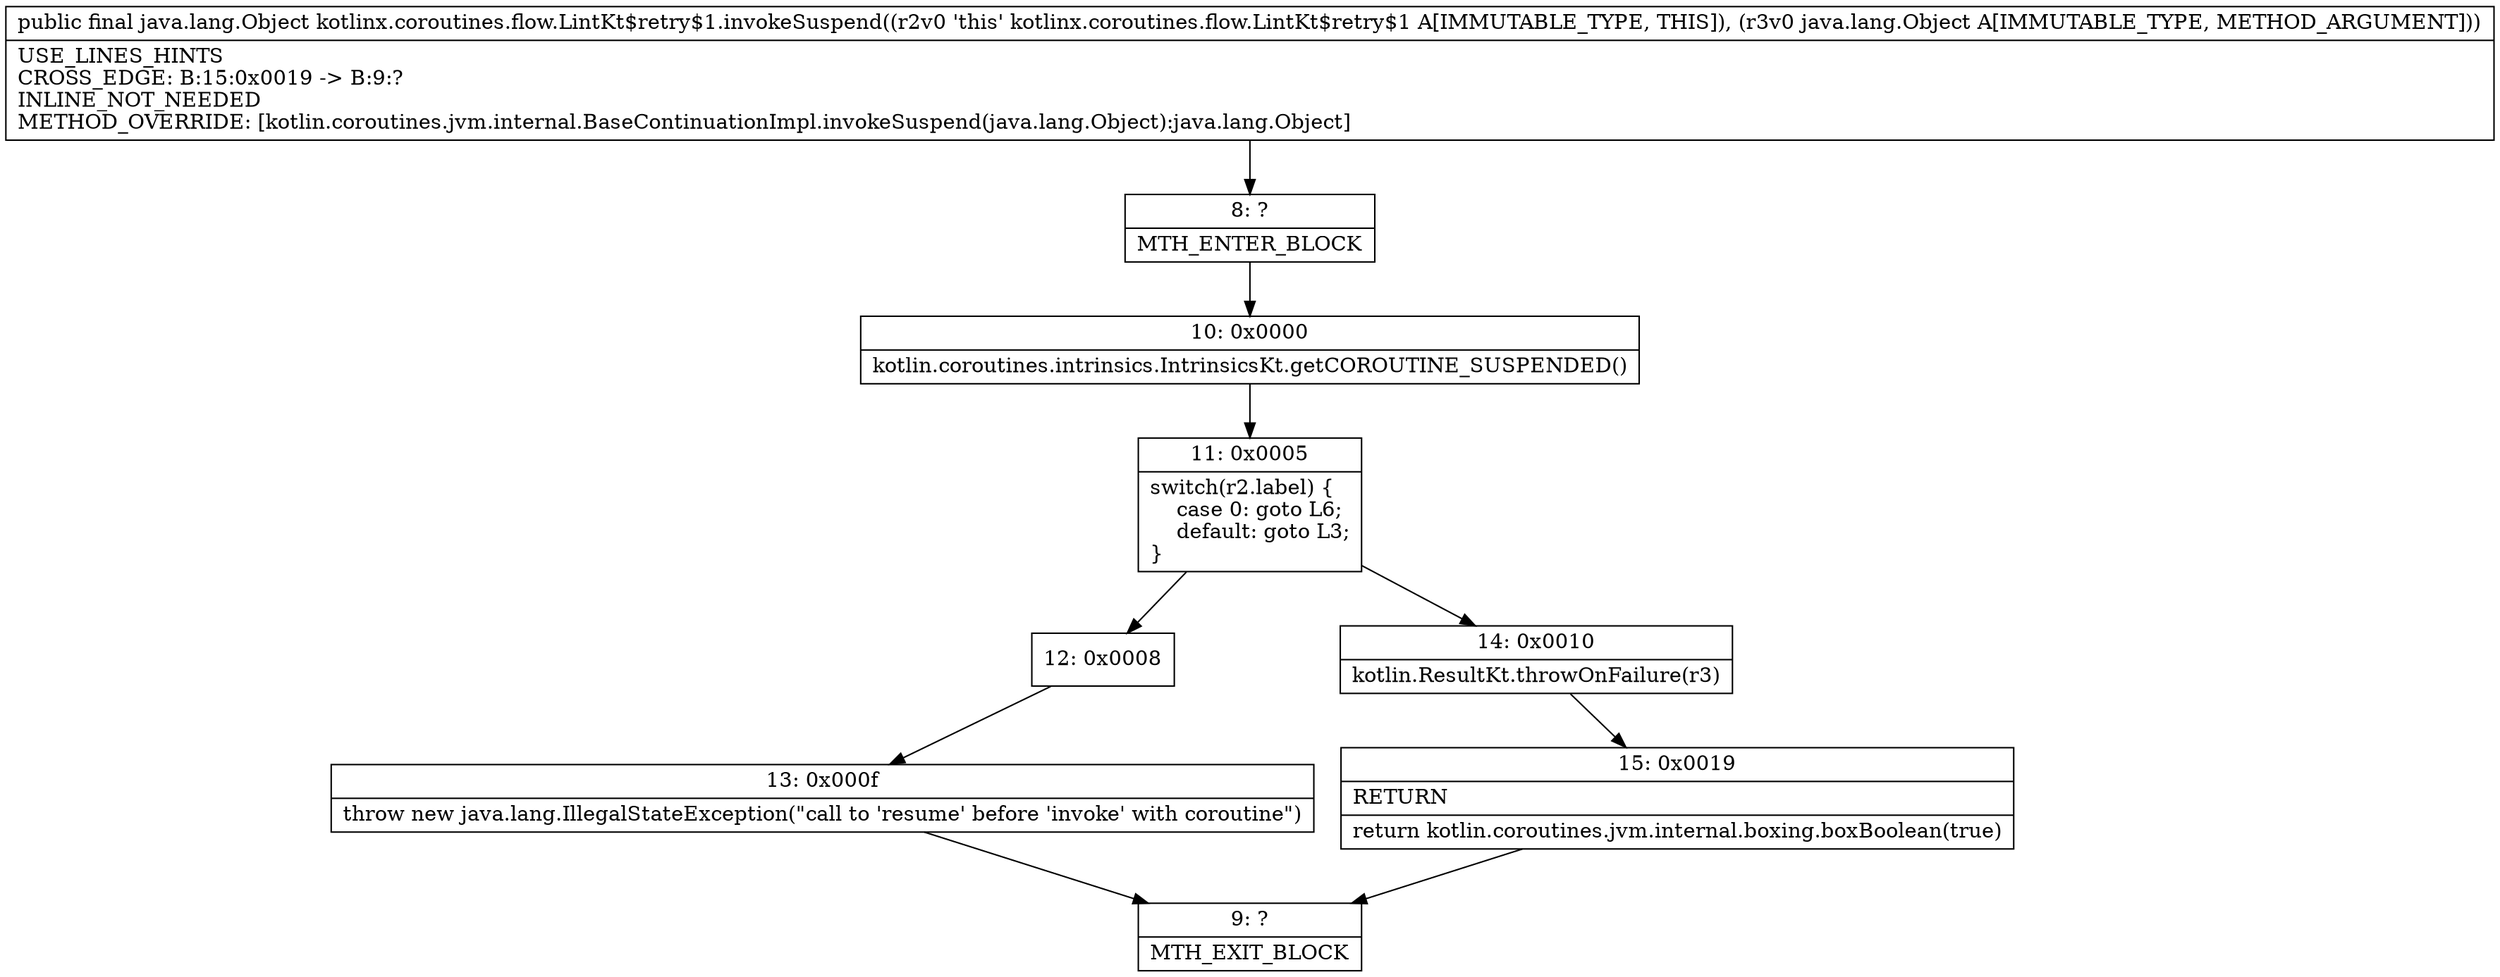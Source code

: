 digraph "CFG forkotlinx.coroutines.flow.LintKt$retry$1.invokeSuspend(Ljava\/lang\/Object;)Ljava\/lang\/Object;" {
Node_8 [shape=record,label="{8\:\ ?|MTH_ENTER_BLOCK\l}"];
Node_10 [shape=record,label="{10\:\ 0x0000|kotlin.coroutines.intrinsics.IntrinsicsKt.getCOROUTINE_SUSPENDED()\l}"];
Node_11 [shape=record,label="{11\:\ 0x0005|switch(r2.label) \{\l    case 0: goto L6;\l    default: goto L3;\l\}\l}"];
Node_12 [shape=record,label="{12\:\ 0x0008}"];
Node_13 [shape=record,label="{13\:\ 0x000f|throw new java.lang.IllegalStateException(\"call to 'resume' before 'invoke' with coroutine\")\l}"];
Node_9 [shape=record,label="{9\:\ ?|MTH_EXIT_BLOCK\l}"];
Node_14 [shape=record,label="{14\:\ 0x0010|kotlin.ResultKt.throwOnFailure(r3)\l}"];
Node_15 [shape=record,label="{15\:\ 0x0019|RETURN\l|return kotlin.coroutines.jvm.internal.boxing.boxBoolean(true)\l}"];
MethodNode[shape=record,label="{public final java.lang.Object kotlinx.coroutines.flow.LintKt$retry$1.invokeSuspend((r2v0 'this' kotlinx.coroutines.flow.LintKt$retry$1 A[IMMUTABLE_TYPE, THIS]), (r3v0 java.lang.Object A[IMMUTABLE_TYPE, METHOD_ARGUMENT]))  | USE_LINES_HINTS\lCROSS_EDGE: B:15:0x0019 \-\> B:9:?\lINLINE_NOT_NEEDED\lMETHOD_OVERRIDE: [kotlin.coroutines.jvm.internal.BaseContinuationImpl.invokeSuspend(java.lang.Object):java.lang.Object]\l}"];
MethodNode -> Node_8;Node_8 -> Node_10;
Node_10 -> Node_11;
Node_11 -> Node_12;
Node_11 -> Node_14;
Node_12 -> Node_13;
Node_13 -> Node_9;
Node_14 -> Node_15;
Node_15 -> Node_9;
}

